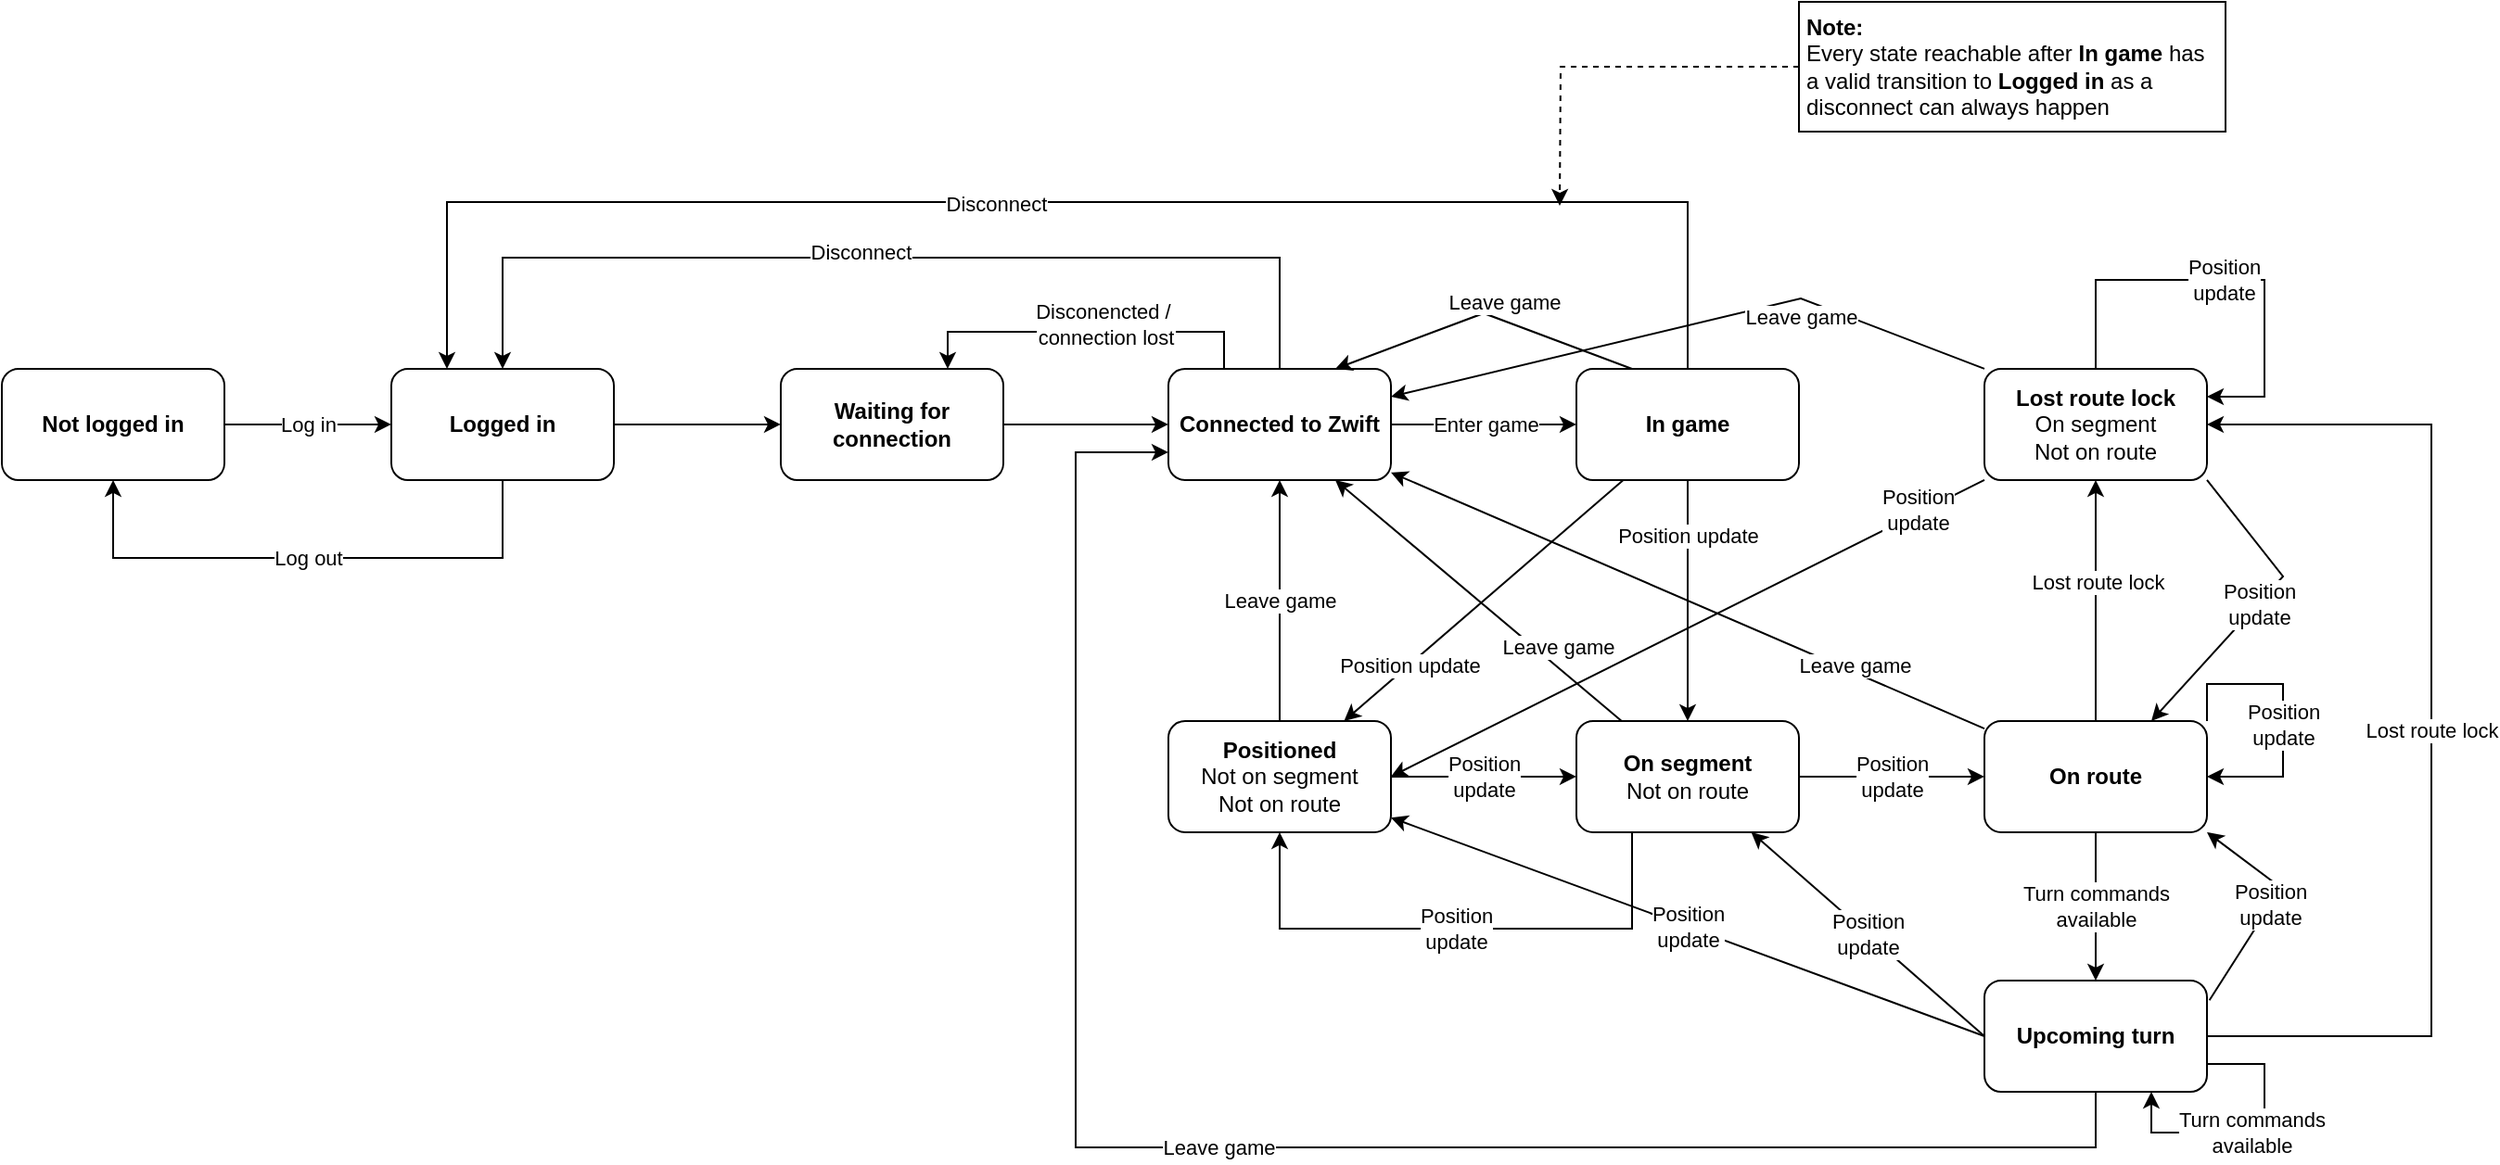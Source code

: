 <mxfile version="19.0.3" type="device"><diagram id="C5RBs43oDa-KdzZeNtuy" name="Page-1"><mxGraphModel dx="2581" dy="835" grid="1" gridSize="10" guides="1" tooltips="1" connect="1" arrows="1" fold="1" page="1" pageScale="1" pageWidth="1169" pageHeight="827" math="0" shadow="0"><root><mxCell id="WIyWlLk6GJQsqaUBKTNV-0"/><mxCell id="WIyWlLk6GJQsqaUBKTNV-1" parent="WIyWlLk6GJQsqaUBKTNV-0"/><mxCell id="Bod_nedEWnGyxpAL-ndt-2" value="" style="rounded=0;orthogonalLoop=1;jettySize=auto;html=1;" parent="WIyWlLk6GJQsqaUBKTNV-1" source="Bod_nedEWnGyxpAL-ndt-0" target="Bod_nedEWnGyxpAL-ndt-1" edge="1"><mxGeometry relative="1" as="geometry"/></mxCell><mxCell id="Bod_nedEWnGyxpAL-ndt-3" value="Enter game" style="edgeLabel;html=1;align=center;verticalAlign=middle;resizable=0;points=[];" parent="Bod_nedEWnGyxpAL-ndt-2" vertex="1" connectable="0"><mxGeometry x="0.19" y="1" relative="1" as="geometry"><mxPoint x="-9" y="1" as="offset"/></mxGeometry></mxCell><mxCell id="-JQADVJz2RuWcwb7Fl13-4" style="edgeStyle=orthogonalEdgeStyle;rounded=0;orthogonalLoop=1;jettySize=auto;html=1;entryX=0.5;entryY=0;entryDx=0;entryDy=0;exitX=0.5;exitY=0;exitDx=0;exitDy=0;" parent="WIyWlLk6GJQsqaUBKTNV-1" source="Bod_nedEWnGyxpAL-ndt-0" target="-JQADVJz2RuWcwb7Fl13-0" edge="1"><mxGeometry relative="1" as="geometry"><Array as="points"><mxPoint x="559" y="188"/><mxPoint x="140" y="188"/></Array></mxGeometry></mxCell><mxCell id="-JQADVJz2RuWcwb7Fl13-5" value="Disconnect" style="edgeLabel;html=1;align=center;verticalAlign=middle;resizable=0;points=[];" parent="-JQADVJz2RuWcwb7Fl13-4" vertex="1" connectable="0"><mxGeometry x="0.118" y="-3" relative="1" as="geometry"><mxPoint x="15" as="offset"/></mxGeometry></mxCell><mxCell id="W9LmuWyYllFHpPWeSvBQ-0" style="edgeStyle=orthogonalEdgeStyle;rounded=0;orthogonalLoop=1;jettySize=auto;html=1;exitX=0.25;exitY=0;exitDx=0;exitDy=0;entryX=0.75;entryY=0;entryDx=0;entryDy=0;" parent="WIyWlLk6GJQsqaUBKTNV-1" source="Bod_nedEWnGyxpAL-ndt-0" target="burSMxz0QwFnA5ny8ZeN-0" edge="1"><mxGeometry relative="1" as="geometry"/></mxCell><mxCell id="W9LmuWyYllFHpPWeSvBQ-1" value="Disconencted /&amp;nbsp;&lt;br&gt;connection lost" style="edgeLabel;html=1;align=center;verticalAlign=middle;resizable=0;points=[];" parent="W9LmuWyYllFHpPWeSvBQ-0" vertex="1" connectable="0"><mxGeometry x="-0.104" y="-4" relative="1" as="geometry"><mxPoint as="offset"/></mxGeometry></mxCell><mxCell id="Bod_nedEWnGyxpAL-ndt-0" value="Connected to Zwift" style="rounded=1;whiteSpace=wrap;html=1;fontStyle=1" parent="WIyWlLk6GJQsqaUBKTNV-1" vertex="1"><mxGeometry x="499" y="247.97" width="120" height="60" as="geometry"/></mxCell><mxCell id="Bod_nedEWnGyxpAL-ndt-5" value="Position update" style="rounded=0;orthogonalLoop=1;jettySize=auto;html=1;" parent="WIyWlLk6GJQsqaUBKTNV-1" source="Bod_nedEWnGyxpAL-ndt-1" target="Bod_nedEWnGyxpAL-ndt-4" edge="1"><mxGeometry x="0.534" relative="1" as="geometry"><mxPoint as="offset"/></mxGeometry></mxCell><mxCell id="Bod_nedEWnGyxpAL-ndt-7" value="Position update" style="rounded=0;orthogonalLoop=1;jettySize=auto;html=1;" parent="WIyWlLk6GJQsqaUBKTNV-1" source="Bod_nedEWnGyxpAL-ndt-1" target="Bod_nedEWnGyxpAL-ndt-6" edge="1"><mxGeometry x="-0.538" relative="1" as="geometry"><mxPoint as="offset"/></mxGeometry></mxCell><mxCell id="Bod_nedEWnGyxpAL-ndt-12" value="" style="edgeStyle=none;rounded=0;orthogonalLoop=1;jettySize=auto;html=1;entryX=0.75;entryY=0;entryDx=0;entryDy=0;exitX=0.25;exitY=0;exitDx=0;exitDy=0;" parent="WIyWlLk6GJQsqaUBKTNV-1" source="Bod_nedEWnGyxpAL-ndt-1" target="Bod_nedEWnGyxpAL-ndt-0" edge="1"><mxGeometry relative="1" as="geometry"><Array as="points"><mxPoint x="669" y="217.97"/></Array></mxGeometry></mxCell><mxCell id="Bod_nedEWnGyxpAL-ndt-13" value="Leave game" style="edgeLabel;html=1;align=center;verticalAlign=middle;resizable=0;points=[];" parent="Bod_nedEWnGyxpAL-ndt-12" vertex="1" connectable="0"><mxGeometry x="-0.129" y="-1" relative="1" as="geometry"><mxPoint y="-9" as="offset"/></mxGeometry></mxCell><mxCell id="-JQADVJz2RuWcwb7Fl13-8" style="edgeStyle=orthogonalEdgeStyle;rounded=0;orthogonalLoop=1;jettySize=auto;html=1;entryX=0.25;entryY=0;entryDx=0;entryDy=0;exitX=0.5;exitY=0;exitDx=0;exitDy=0;" parent="WIyWlLk6GJQsqaUBKTNV-1" source="Bod_nedEWnGyxpAL-ndt-1" target="-JQADVJz2RuWcwb7Fl13-0" edge="1"><mxGeometry relative="1" as="geometry"><Array as="points"><mxPoint x="779" y="158"/><mxPoint x="110" y="158"/></Array></mxGeometry></mxCell><mxCell id="-JQADVJz2RuWcwb7Fl13-9" value="Disconnect" style="edgeLabel;html=1;align=center;verticalAlign=middle;resizable=0;points=[];" parent="-JQADVJz2RuWcwb7Fl13-8" vertex="1" connectable="0"><mxGeometry x="0.091" y="1" relative="1" as="geometry"><mxPoint as="offset"/></mxGeometry></mxCell><mxCell id="Bod_nedEWnGyxpAL-ndt-1" value="&lt;b&gt;In game&lt;/b&gt;" style="whiteSpace=wrap;html=1;rounded=1;" parent="WIyWlLk6GJQsqaUBKTNV-1" vertex="1"><mxGeometry x="719" y="247.97" width="120" height="60" as="geometry"/></mxCell><mxCell id="-JQADVJz2RuWcwb7Fl13-10" value="Leave game" style="edgeStyle=orthogonalEdgeStyle;rounded=0;orthogonalLoop=1;jettySize=auto;html=1;entryX=0.5;entryY=1;entryDx=0;entryDy=0;" parent="WIyWlLk6GJQsqaUBKTNV-1" source="Bod_nedEWnGyxpAL-ndt-4" target="Bod_nedEWnGyxpAL-ndt-0" edge="1"><mxGeometry relative="1" as="geometry"/></mxCell><mxCell id="i-vlNxkMuDiNBu07UVKn-1" value="Position&lt;br&gt;update" style="edgeStyle=orthogonalEdgeStyle;rounded=0;orthogonalLoop=1;jettySize=auto;html=1;entryX=0;entryY=0.5;entryDx=0;entryDy=0;" edge="1" parent="WIyWlLk6GJQsqaUBKTNV-1" source="Bod_nedEWnGyxpAL-ndt-4" target="Bod_nedEWnGyxpAL-ndt-6"><mxGeometry relative="1" as="geometry"/></mxCell><mxCell id="Bod_nedEWnGyxpAL-ndt-4" value="&lt;b&gt;Positioned&lt;/b&gt;&lt;br&gt;Not on segment&lt;br&gt;Not on route" style="whiteSpace=wrap;html=1;rounded=1;" parent="WIyWlLk6GJQsqaUBKTNV-1" vertex="1"><mxGeometry x="499" y="437.97" width="120" height="60" as="geometry"/></mxCell><mxCell id="-JQADVJz2RuWcwb7Fl13-11" value="Leave game" style="rounded=0;orthogonalLoop=1;jettySize=auto;html=1;entryX=0.75;entryY=1;entryDx=0;entryDy=0;" parent="WIyWlLk6GJQsqaUBKTNV-1" source="Bod_nedEWnGyxpAL-ndt-6" target="Bod_nedEWnGyxpAL-ndt-0" edge="1"><mxGeometry x="-0.484" y="-8" relative="1" as="geometry"><mxPoint as="offset"/></mxGeometry></mxCell><mxCell id="i-vlNxkMuDiNBu07UVKn-0" value="Position&lt;br&gt;update" style="edgeStyle=orthogonalEdgeStyle;rounded=0;orthogonalLoop=1;jettySize=auto;html=1;entryX=0;entryY=0.5;entryDx=0;entryDy=0;" edge="1" parent="WIyWlLk6GJQsqaUBKTNV-1" source="Bod_nedEWnGyxpAL-ndt-6" target="Bod_nedEWnGyxpAL-ndt-8"><mxGeometry relative="1" as="geometry"/></mxCell><mxCell id="i-vlNxkMuDiNBu07UVKn-3" value="Position&lt;br&gt;update" style="edgeStyle=orthogonalEdgeStyle;rounded=0;orthogonalLoop=1;jettySize=auto;html=1;entryX=0.5;entryY=1;entryDx=0;entryDy=0;elbow=vertical;exitX=0.25;exitY=1;exitDx=0;exitDy=0;" edge="1" parent="WIyWlLk6GJQsqaUBKTNV-1" source="Bod_nedEWnGyxpAL-ndt-6" target="Bod_nedEWnGyxpAL-ndt-4"><mxGeometry relative="1" as="geometry"><Array as="points"><mxPoint x="749" y="550"/><mxPoint x="559" y="550"/></Array></mxGeometry></mxCell><mxCell id="Bod_nedEWnGyxpAL-ndt-6" value="&lt;b&gt;On segment&lt;/b&gt;&lt;br&gt;Not on route" style="whiteSpace=wrap;html=1;rounded=1;" parent="WIyWlLk6GJQsqaUBKTNV-1" vertex="1"><mxGeometry x="719" y="437.97" width="120" height="60" as="geometry"/></mxCell><mxCell id="-JQADVJz2RuWcwb7Fl13-12" value="Leave game" style="edgeStyle=none;rounded=0;orthogonalLoop=1;jettySize=auto;html=1;" parent="WIyWlLk6GJQsqaUBKTNV-1" source="Bod_nedEWnGyxpAL-ndt-8" target="Bod_nedEWnGyxpAL-ndt-0" edge="1"><mxGeometry x="-0.554" y="-4" relative="1" as="geometry"><mxPoint as="offset"/></mxGeometry></mxCell><mxCell id="-JQADVJz2RuWcwb7Fl13-14" value="Turn commands&lt;br&gt;available" style="edgeStyle=none;rounded=0;orthogonalLoop=1;jettySize=auto;html=1;" parent="WIyWlLk6GJQsqaUBKTNV-1" source="Bod_nedEWnGyxpAL-ndt-8" target="-JQADVJz2RuWcwb7Fl13-13" edge="1"><mxGeometry relative="1" as="geometry"/></mxCell><mxCell id="Uo25sBV2xo-S6qeaB_Tr-1" style="edgeStyle=orthogonalEdgeStyle;rounded=0;orthogonalLoop=1;jettySize=auto;html=1;" parent="WIyWlLk6GJQsqaUBKTNV-1" source="Bod_nedEWnGyxpAL-ndt-8" target="Uo25sBV2xo-S6qeaB_Tr-0" edge="1"><mxGeometry relative="1" as="geometry"/></mxCell><mxCell id="Uo25sBV2xo-S6qeaB_Tr-2" value="Lost route lock" style="edgeLabel;html=1;align=center;verticalAlign=middle;resizable=0;points=[];" parent="Uo25sBV2xo-S6qeaB_Tr-1" vertex="1" connectable="0"><mxGeometry x="0.162" y="-1" relative="1" as="geometry"><mxPoint as="offset"/></mxGeometry></mxCell><mxCell id="Bod_nedEWnGyxpAL-ndt-8" value="&lt;b&gt;On route&lt;br&gt;&lt;/b&gt;" style="whiteSpace=wrap;html=1;rounded=1;" parent="WIyWlLk6GJQsqaUBKTNV-1" vertex="1"><mxGeometry x="939" y="437.97" width="120" height="60" as="geometry"/></mxCell><mxCell id="burSMxz0QwFnA5ny8ZeN-3" style="edgeStyle=orthogonalEdgeStyle;rounded=0;orthogonalLoop=1;jettySize=auto;html=1;entryX=0;entryY=0.5;entryDx=0;entryDy=0;" parent="WIyWlLk6GJQsqaUBKTNV-1" source="-JQADVJz2RuWcwb7Fl13-0" target="burSMxz0QwFnA5ny8ZeN-0" edge="1"><mxGeometry relative="1" as="geometry"/></mxCell><mxCell id="burSMxz0QwFnA5ny8ZeN-4" value="Log out" style="edgeStyle=orthogonalEdgeStyle;rounded=0;orthogonalLoop=1;jettySize=auto;html=1;entryX=0.5;entryY=1;entryDx=0;entryDy=0;exitX=0.5;exitY=1;exitDx=0;exitDy=0;" parent="WIyWlLk6GJQsqaUBKTNV-1" source="-JQADVJz2RuWcwb7Fl13-0" target="-JQADVJz2RuWcwb7Fl13-2" edge="1"><mxGeometry relative="1" as="geometry"><Array as="points"><mxPoint x="110" y="350"/><mxPoint x="-100" y="350"/></Array></mxGeometry></mxCell><mxCell id="-JQADVJz2RuWcwb7Fl13-0" value="Logged in" style="rounded=1;whiteSpace=wrap;html=1;fontStyle=1" parent="WIyWlLk6GJQsqaUBKTNV-1" vertex="1"><mxGeometry x="80" y="247.97" width="120" height="60" as="geometry"/></mxCell><mxCell id="-JQADVJz2RuWcwb7Fl13-3" value="Log in" style="edgeStyle=orthogonalEdgeStyle;rounded=0;orthogonalLoop=1;jettySize=auto;html=1;" parent="WIyWlLk6GJQsqaUBKTNV-1" source="-JQADVJz2RuWcwb7Fl13-2" target="-JQADVJz2RuWcwb7Fl13-0" edge="1"><mxGeometry relative="1" as="geometry"/></mxCell><mxCell id="-JQADVJz2RuWcwb7Fl13-2" value="Not logged in" style="rounded=1;whiteSpace=wrap;html=1;fontStyle=1" parent="WIyWlLk6GJQsqaUBKTNV-1" vertex="1"><mxGeometry x="-130" y="247.97" width="120" height="60" as="geometry"/></mxCell><mxCell id="-JQADVJz2RuWcwb7Fl13-15" value="Position&lt;br&gt;update" style="edgeStyle=none;rounded=0;orthogonalLoop=1;jettySize=auto;html=1;entryX=1;entryY=1;entryDx=0;entryDy=0;exitX=1.011;exitY=0.178;exitDx=0;exitDy=0;exitPerimeter=0;" parent="WIyWlLk6GJQsqaUBKTNV-1" source="-JQADVJz2RuWcwb7Fl13-13" target="Bod_nedEWnGyxpAL-ndt-8" edge="1"><mxGeometry relative="1" as="geometry"><Array as="points"><mxPoint x="1099" y="527.97"/></Array></mxGeometry></mxCell><mxCell id="-JQADVJz2RuWcwb7Fl13-16" value="Position &lt;br&gt;update" style="edgeStyle=none;rounded=0;orthogonalLoop=1;jettySize=auto;html=1;exitX=0;exitY=0.5;exitDx=0;exitDy=0;" parent="WIyWlLk6GJQsqaUBKTNV-1" source="-JQADVJz2RuWcwb7Fl13-13" target="Bod_nedEWnGyxpAL-ndt-6" edge="1"><mxGeometry relative="1" as="geometry"/></mxCell><mxCell id="-JQADVJz2RuWcwb7Fl13-17" value="Position&lt;br&gt;update" style="edgeStyle=none;rounded=0;orthogonalLoop=1;jettySize=auto;html=1;exitX=0;exitY=0.5;exitDx=0;exitDy=0;" parent="WIyWlLk6GJQsqaUBKTNV-1" source="-JQADVJz2RuWcwb7Fl13-13" target="Bod_nedEWnGyxpAL-ndt-4" edge="1"><mxGeometry relative="1" as="geometry"/></mxCell><mxCell id="-JQADVJz2RuWcwb7Fl13-18" value="Leave game" style="edgeStyle=orthogonalEdgeStyle;rounded=0;orthogonalLoop=1;jettySize=auto;html=1;entryX=0;entryY=0.75;entryDx=0;entryDy=0;exitX=0.5;exitY=1;exitDx=0;exitDy=0;" parent="WIyWlLk6GJQsqaUBKTNV-1" source="-JQADVJz2RuWcwb7Fl13-13" target="Bod_nedEWnGyxpAL-ndt-0" edge="1"><mxGeometry relative="1" as="geometry"><Array as="points"><mxPoint x="999" y="667.97"/><mxPoint x="449" y="667.97"/><mxPoint x="449" y="292.97"/></Array></mxGeometry></mxCell><mxCell id="Bka8k8vZ6sgzuYL20Gat-0" value="Lost route lock" style="edgeStyle=orthogonalEdgeStyle;rounded=0;orthogonalLoop=1;jettySize=auto;html=1;" parent="WIyWlLk6GJQsqaUBKTNV-1" source="-JQADVJz2RuWcwb7Fl13-13" target="Uo25sBV2xo-S6qeaB_Tr-0" edge="1"><mxGeometry relative="1" as="geometry"><Array as="points"><mxPoint x="1180" y="608"/><mxPoint x="1180" y="278"/></Array></mxGeometry></mxCell><mxCell id="-JQADVJz2RuWcwb7Fl13-13" value="Upcoming turn" style="whiteSpace=wrap;html=1;rounded=1;fontStyle=1" parent="WIyWlLk6GJQsqaUBKTNV-1" vertex="1"><mxGeometry x="939" y="577.97" width="120" height="60" as="geometry"/></mxCell><mxCell id="-JQADVJz2RuWcwb7Fl13-20" style="edgeStyle=orthogonalEdgeStyle;rounded=0;orthogonalLoop=1;jettySize=auto;html=1;dashed=1;" parent="WIyWlLk6GJQsqaUBKTNV-1" source="-JQADVJz2RuWcwb7Fl13-19" edge="1"><mxGeometry relative="1" as="geometry"><mxPoint x="710" y="160" as="targetPoint"/></mxGeometry></mxCell><mxCell id="-JQADVJz2RuWcwb7Fl13-19" value="Note:&lt;br&gt;&lt;span style=&quot;font-weight: normal&quot;&gt;Every state reachable after &lt;/span&gt;In game &lt;span style=&quot;font-weight: normal&quot;&gt;has a valid transition to &lt;/span&gt;Logged in&lt;span style=&quot;font-weight: normal&quot;&gt;&amp;nbsp;as a disconnect can always happen&lt;/span&gt;" style="text;html=1;align=left;verticalAlign=top;whiteSpace=wrap;rounded=0;fontStyle=1;fillColor=default;strokeColor=default;spacingLeft=2;spacingRight=2;" parent="WIyWlLk6GJQsqaUBKTNV-1" vertex="1"><mxGeometry x="839" y="50" width="230" height="70" as="geometry"/></mxCell><mxCell id="burSMxz0QwFnA5ny8ZeN-2" style="edgeStyle=orthogonalEdgeStyle;rounded=0;orthogonalLoop=1;jettySize=auto;html=1;entryX=0;entryY=0.5;entryDx=0;entryDy=0;" parent="WIyWlLk6GJQsqaUBKTNV-1" source="burSMxz0QwFnA5ny8ZeN-0" target="Bod_nedEWnGyxpAL-ndt-0" edge="1"><mxGeometry relative="1" as="geometry"/></mxCell><mxCell id="burSMxz0QwFnA5ny8ZeN-0" value="Waiting for connection" style="rounded=1;whiteSpace=wrap;html=1;fontStyle=1" parent="WIyWlLk6GJQsqaUBKTNV-1" vertex="1"><mxGeometry x="290" y="247.97" width="120" height="60" as="geometry"/></mxCell><mxCell id="Uo25sBV2xo-S6qeaB_Tr-3" value="Position&lt;br&gt;update" style="rounded=0;orthogonalLoop=1;jettySize=auto;html=1;exitX=1;exitY=1;exitDx=0;exitDy=0;entryX=0.75;entryY=0;entryDx=0;entryDy=0;" parent="WIyWlLk6GJQsqaUBKTNV-1" source="Uo25sBV2xo-S6qeaB_Tr-0" target="Bod_nedEWnGyxpAL-ndt-8" edge="1"><mxGeometry relative="1" as="geometry"><Array as="points"><mxPoint x="1100" y="360"/></Array></mxGeometry></mxCell><mxCell id="Uo25sBV2xo-S6qeaB_Tr-4" style="edgeStyle=none;rounded=0;orthogonalLoop=1;jettySize=auto;html=1;entryX=1;entryY=0.5;entryDx=0;entryDy=0;" parent="WIyWlLk6GJQsqaUBKTNV-1" source="Uo25sBV2xo-S6qeaB_Tr-0" target="Bod_nedEWnGyxpAL-ndt-4" edge="1"><mxGeometry relative="1" as="geometry"/></mxCell><mxCell id="Uo25sBV2xo-S6qeaB_Tr-5" value="Position&lt;br&gt;update" style="edgeLabel;html=1;align=center;verticalAlign=middle;resizable=0;points=[];" parent="Uo25sBV2xo-S6qeaB_Tr-4" vertex="1" connectable="0"><mxGeometry x="-0.775" y="-2" relative="1" as="geometry"><mxPoint as="offset"/></mxGeometry></mxCell><mxCell id="Uo25sBV2xo-S6qeaB_Tr-6" value="Leave game" style="edgeStyle=none;rounded=0;orthogonalLoop=1;jettySize=auto;html=1;exitX=0;exitY=0;exitDx=0;exitDy=0;entryX=1;entryY=0.25;entryDx=0;entryDy=0;" parent="WIyWlLk6GJQsqaUBKTNV-1" source="Uo25sBV2xo-S6qeaB_Tr-0" target="Bod_nedEWnGyxpAL-ndt-0" edge="1"><mxGeometry x="-0.385" y="9" relative="1" as="geometry"><Array as="points"><mxPoint x="840" y="210"/></Array><mxPoint as="offset"/></mxGeometry></mxCell><mxCell id="Uo25sBV2xo-S6qeaB_Tr-0" value="&lt;b&gt;Lost route lock&lt;/b&gt;&lt;br&gt;On segment&lt;br&gt;Not on route" style="whiteSpace=wrap;html=1;rounded=1;" parent="WIyWlLk6GJQsqaUBKTNV-1" vertex="1"><mxGeometry x="939" y="247.97" width="120" height="60" as="geometry"/></mxCell><mxCell id="i-vlNxkMuDiNBu07UVKn-2" value="Position&lt;br&gt;update" style="edgeStyle=orthogonalEdgeStyle;rounded=0;orthogonalLoop=1;jettySize=auto;html=1;entryX=1;entryY=0.5;entryDx=0;entryDy=0;exitX=1;exitY=0;exitDx=0;exitDy=0;elbow=vertical;" edge="1" parent="WIyWlLk6GJQsqaUBKTNV-1" source="Bod_nedEWnGyxpAL-ndt-8" target="Bod_nedEWnGyxpAL-ndt-8"><mxGeometry x="0.091" relative="1" as="geometry"><Array as="points"><mxPoint x="1059" y="418"/><mxPoint x="1100" y="418"/><mxPoint x="1100" y="468"/></Array><mxPoint as="offset"/></mxGeometry></mxCell><mxCell id="i-vlNxkMuDiNBu07UVKn-4" value="Turn commands&lt;br&gt;available" style="edgeStyle=orthogonalEdgeStyle;rounded=0;orthogonalLoop=1;jettySize=auto;html=1;entryX=0.75;entryY=1;entryDx=0;entryDy=0;elbow=vertical;exitX=1;exitY=0.75;exitDx=0;exitDy=0;" edge="1" parent="WIyWlLk6GJQsqaUBKTNV-1" source="-JQADVJz2RuWcwb7Fl13-13" target="-JQADVJz2RuWcwb7Fl13-13"><mxGeometry relative="1" as="geometry"><Array as="points"><mxPoint x="1090" y="623"/><mxPoint x="1090" y="660"/><mxPoint x="1029" y="660"/></Array></mxGeometry></mxCell><mxCell id="i-vlNxkMuDiNBu07UVKn-5" value="Position&lt;br&gt;update" style="edgeStyle=orthogonalEdgeStyle;rounded=0;orthogonalLoop=1;jettySize=auto;html=1;elbow=vertical;entryX=1;entryY=0.25;entryDx=0;entryDy=0;" edge="1" parent="WIyWlLk6GJQsqaUBKTNV-1" source="Uo25sBV2xo-S6qeaB_Tr-0" target="Uo25sBV2xo-S6qeaB_Tr-0"><mxGeometry relative="1" as="geometry"><mxPoint x="1060" y="260" as="targetPoint"/><Array as="points"><mxPoint x="999" y="200"/><mxPoint x="1090" y="200"/><mxPoint x="1090" y="263"/></Array></mxGeometry></mxCell></root></mxGraphModel></diagram></mxfile>